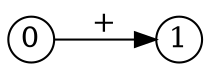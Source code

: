 digraph GSS {
    rankdir=LR
    node [shape=circle fixedsize=true width=0.3]
    0 -> 1 [label="+"]
}
